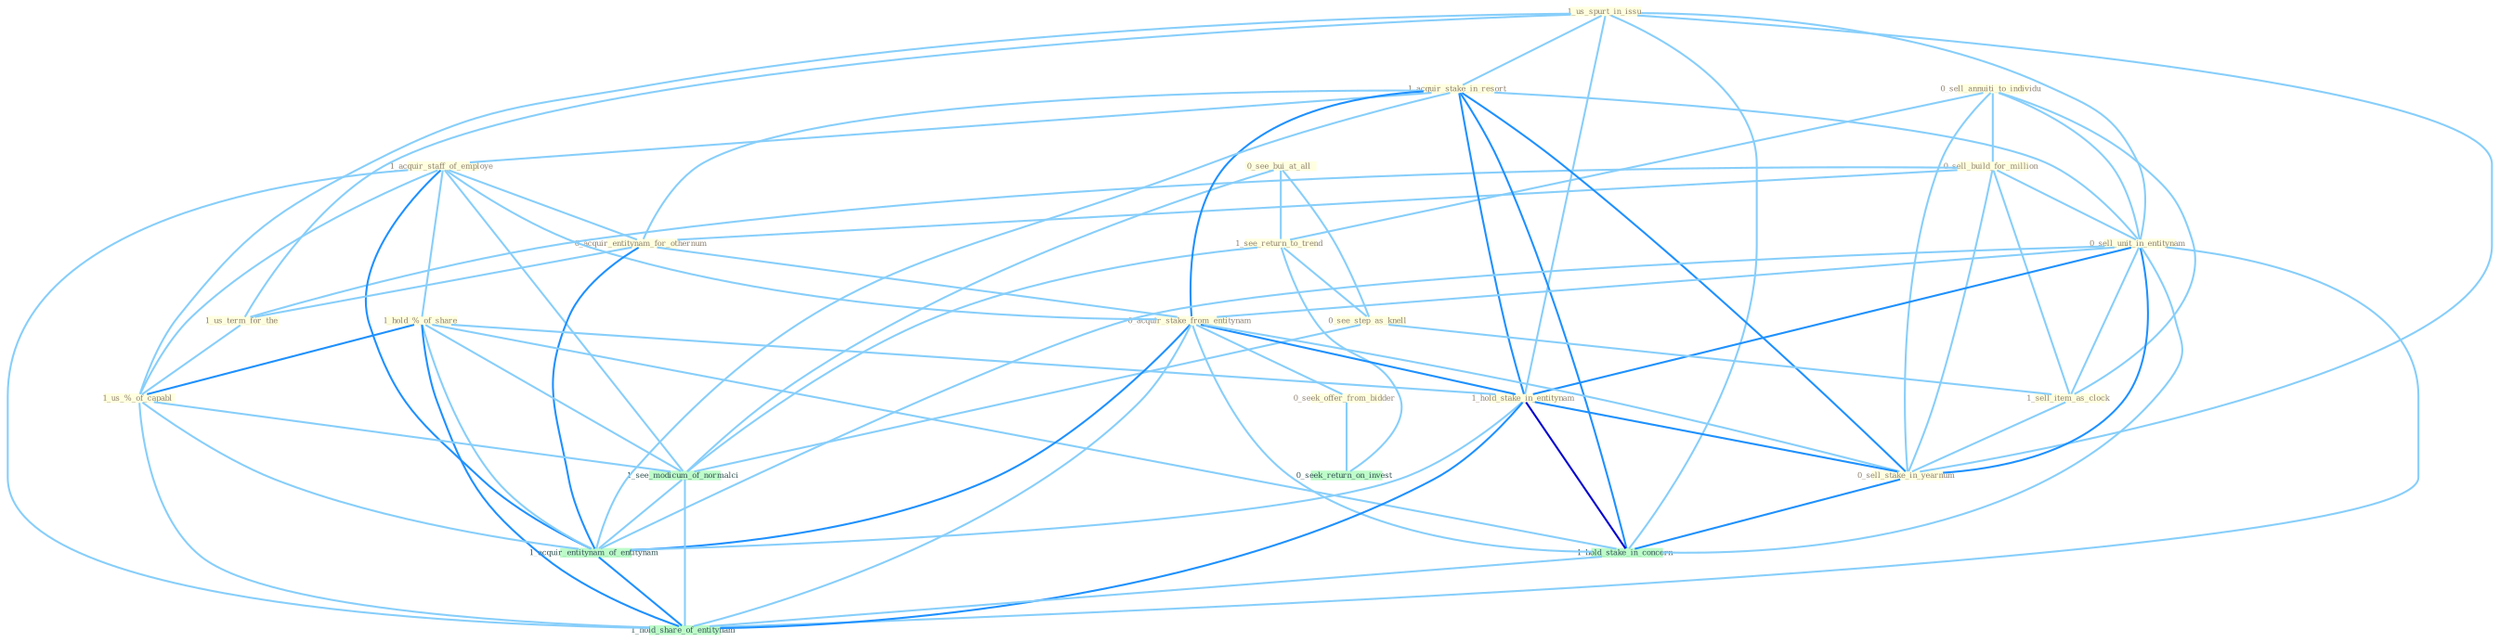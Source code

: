 Graph G{ 
    node
    [shape=polygon,style=filled,width=.5,height=.06,color="#BDFCC9",fixedsize=true,fontsize=4,
    fontcolor="#2f4f4f"];
    {node
    [color="#ffffe0", fontcolor="#8b7d6b"] "0_see_bui_at_all " "0_sell_annuiti_to_individu " "1_see_return_to_trend " "1_us_spurt_in_issu " "0_sell_build_for_million " "1_acquir_stake_in_resort " "0_sell_unit_in_entitynam " "1_acquir_staff_of_employe " "0_acquir_entitynam_for_othernum " "1_hold_%_of_share " "0_see_step_as_knell " "1_us_term_for_the " "0_acquir_stake_from_entitynam " "0_seek_offer_from_bidder " "1_hold_stake_in_entitynam " "1_sell_item_as_clock " "1_us_%_of_capabl " "0_sell_stake_in_yearnum "}
{node [color="#fff0f5", fontcolor="#b22222"]}
edge [color="#B0E2FF"];

	"0_see_bui_at_all " -- "1_see_return_to_trend " [w="1", color="#87cefa" ];
	"0_see_bui_at_all " -- "0_see_step_as_knell " [w="1", color="#87cefa" ];
	"0_see_bui_at_all " -- "1_see_modicum_of_normalci " [w="1", color="#87cefa" ];
	"0_sell_annuiti_to_individu " -- "1_see_return_to_trend " [w="1", color="#87cefa" ];
	"0_sell_annuiti_to_individu " -- "0_sell_build_for_million " [w="1", color="#87cefa" ];
	"0_sell_annuiti_to_individu " -- "0_sell_unit_in_entitynam " [w="1", color="#87cefa" ];
	"0_sell_annuiti_to_individu " -- "1_sell_item_as_clock " [w="1", color="#87cefa" ];
	"0_sell_annuiti_to_individu " -- "0_sell_stake_in_yearnum " [w="1", color="#87cefa" ];
	"1_see_return_to_trend " -- "0_see_step_as_knell " [w="1", color="#87cefa" ];
	"1_see_return_to_trend " -- "0_seek_return_on_invest " [w="1", color="#87cefa" ];
	"1_see_return_to_trend " -- "1_see_modicum_of_normalci " [w="1", color="#87cefa" ];
	"1_us_spurt_in_issu " -- "1_acquir_stake_in_resort " [w="1", color="#87cefa" ];
	"1_us_spurt_in_issu " -- "0_sell_unit_in_entitynam " [w="1", color="#87cefa" ];
	"1_us_spurt_in_issu " -- "1_us_term_for_the " [w="1", color="#87cefa" ];
	"1_us_spurt_in_issu " -- "1_hold_stake_in_entitynam " [w="1", color="#87cefa" ];
	"1_us_spurt_in_issu " -- "1_us_%_of_capabl " [w="1", color="#87cefa" ];
	"1_us_spurt_in_issu " -- "0_sell_stake_in_yearnum " [w="1", color="#87cefa" ];
	"1_us_spurt_in_issu " -- "1_hold_stake_in_concern " [w="1", color="#87cefa" ];
	"0_sell_build_for_million " -- "0_sell_unit_in_entitynam " [w="1", color="#87cefa" ];
	"0_sell_build_for_million " -- "0_acquir_entitynam_for_othernum " [w="1", color="#87cefa" ];
	"0_sell_build_for_million " -- "1_us_term_for_the " [w="1", color="#87cefa" ];
	"0_sell_build_for_million " -- "1_sell_item_as_clock " [w="1", color="#87cefa" ];
	"0_sell_build_for_million " -- "0_sell_stake_in_yearnum " [w="1", color="#87cefa" ];
	"1_acquir_stake_in_resort " -- "0_sell_unit_in_entitynam " [w="1", color="#87cefa" ];
	"1_acquir_stake_in_resort " -- "1_acquir_staff_of_employe " [w="1", color="#87cefa" ];
	"1_acquir_stake_in_resort " -- "0_acquir_entitynam_for_othernum " [w="1", color="#87cefa" ];
	"1_acquir_stake_in_resort " -- "0_acquir_stake_from_entitynam " [w="2", color="#1e90ff" , len=0.8];
	"1_acquir_stake_in_resort " -- "1_hold_stake_in_entitynam " [w="2", color="#1e90ff" , len=0.8];
	"1_acquir_stake_in_resort " -- "0_sell_stake_in_yearnum " [w="2", color="#1e90ff" , len=0.8];
	"1_acquir_stake_in_resort " -- "1_hold_stake_in_concern " [w="2", color="#1e90ff" , len=0.8];
	"1_acquir_stake_in_resort " -- "1_acquir_entitynam_of_entitynam " [w="1", color="#87cefa" ];
	"0_sell_unit_in_entitynam " -- "0_acquir_stake_from_entitynam " [w="1", color="#87cefa" ];
	"0_sell_unit_in_entitynam " -- "1_hold_stake_in_entitynam " [w="2", color="#1e90ff" , len=0.8];
	"0_sell_unit_in_entitynam " -- "1_sell_item_as_clock " [w="1", color="#87cefa" ];
	"0_sell_unit_in_entitynam " -- "0_sell_stake_in_yearnum " [w="2", color="#1e90ff" , len=0.8];
	"0_sell_unit_in_entitynam " -- "1_hold_stake_in_concern " [w="1", color="#87cefa" ];
	"0_sell_unit_in_entitynam " -- "1_acquir_entitynam_of_entitynam " [w="1", color="#87cefa" ];
	"0_sell_unit_in_entitynam " -- "1_hold_share_of_entitynam " [w="1", color="#87cefa" ];
	"1_acquir_staff_of_employe " -- "0_acquir_entitynam_for_othernum " [w="1", color="#87cefa" ];
	"1_acquir_staff_of_employe " -- "1_hold_%_of_share " [w="1", color="#87cefa" ];
	"1_acquir_staff_of_employe " -- "0_acquir_stake_from_entitynam " [w="1", color="#87cefa" ];
	"1_acquir_staff_of_employe " -- "1_us_%_of_capabl " [w="1", color="#87cefa" ];
	"1_acquir_staff_of_employe " -- "1_see_modicum_of_normalci " [w="1", color="#87cefa" ];
	"1_acquir_staff_of_employe " -- "1_acquir_entitynam_of_entitynam " [w="2", color="#1e90ff" , len=0.8];
	"1_acquir_staff_of_employe " -- "1_hold_share_of_entitynam " [w="1", color="#87cefa" ];
	"0_acquir_entitynam_for_othernum " -- "1_us_term_for_the " [w="1", color="#87cefa" ];
	"0_acquir_entitynam_for_othernum " -- "0_acquir_stake_from_entitynam " [w="1", color="#87cefa" ];
	"0_acquir_entitynam_for_othernum " -- "1_acquir_entitynam_of_entitynam " [w="2", color="#1e90ff" , len=0.8];
	"1_hold_%_of_share " -- "1_hold_stake_in_entitynam " [w="1", color="#87cefa" ];
	"1_hold_%_of_share " -- "1_us_%_of_capabl " [w="2", color="#1e90ff" , len=0.8];
	"1_hold_%_of_share " -- "1_hold_stake_in_concern " [w="1", color="#87cefa" ];
	"1_hold_%_of_share " -- "1_see_modicum_of_normalci " [w="1", color="#87cefa" ];
	"1_hold_%_of_share " -- "1_acquir_entitynam_of_entitynam " [w="1", color="#87cefa" ];
	"1_hold_%_of_share " -- "1_hold_share_of_entitynam " [w="2", color="#1e90ff" , len=0.8];
	"0_see_step_as_knell " -- "1_sell_item_as_clock " [w="1", color="#87cefa" ];
	"0_see_step_as_knell " -- "1_see_modicum_of_normalci " [w="1", color="#87cefa" ];
	"1_us_term_for_the " -- "1_us_%_of_capabl " [w="1", color="#87cefa" ];
	"0_acquir_stake_from_entitynam " -- "0_seek_offer_from_bidder " [w="1", color="#87cefa" ];
	"0_acquir_stake_from_entitynam " -- "1_hold_stake_in_entitynam " [w="2", color="#1e90ff" , len=0.8];
	"0_acquir_stake_from_entitynam " -- "0_sell_stake_in_yearnum " [w="1", color="#87cefa" ];
	"0_acquir_stake_from_entitynam " -- "1_hold_stake_in_concern " [w="1", color="#87cefa" ];
	"0_acquir_stake_from_entitynam " -- "1_acquir_entitynam_of_entitynam " [w="2", color="#1e90ff" , len=0.8];
	"0_acquir_stake_from_entitynam " -- "1_hold_share_of_entitynam " [w="1", color="#87cefa" ];
	"0_seek_offer_from_bidder " -- "0_seek_return_on_invest " [w="1", color="#87cefa" ];
	"1_hold_stake_in_entitynam " -- "0_sell_stake_in_yearnum " [w="2", color="#1e90ff" , len=0.8];
	"1_hold_stake_in_entitynam " -- "1_hold_stake_in_concern " [w="3", color="#0000cd" , len=0.6];
	"1_hold_stake_in_entitynam " -- "1_acquir_entitynam_of_entitynam " [w="1", color="#87cefa" ];
	"1_hold_stake_in_entitynam " -- "1_hold_share_of_entitynam " [w="2", color="#1e90ff" , len=0.8];
	"1_sell_item_as_clock " -- "0_sell_stake_in_yearnum " [w="1", color="#87cefa" ];
	"1_us_%_of_capabl " -- "1_see_modicum_of_normalci " [w="1", color="#87cefa" ];
	"1_us_%_of_capabl " -- "1_acquir_entitynam_of_entitynam " [w="1", color="#87cefa" ];
	"1_us_%_of_capabl " -- "1_hold_share_of_entitynam " [w="1", color="#87cefa" ];
	"0_sell_stake_in_yearnum " -- "1_hold_stake_in_concern " [w="2", color="#1e90ff" , len=0.8];
	"1_hold_stake_in_concern " -- "1_hold_share_of_entitynam " [w="1", color="#87cefa" ];
	"1_see_modicum_of_normalci " -- "1_acquir_entitynam_of_entitynam " [w="1", color="#87cefa" ];
	"1_see_modicum_of_normalci " -- "1_hold_share_of_entitynam " [w="1", color="#87cefa" ];
	"1_acquir_entitynam_of_entitynam " -- "1_hold_share_of_entitynam " [w="2", color="#1e90ff" , len=0.8];
}